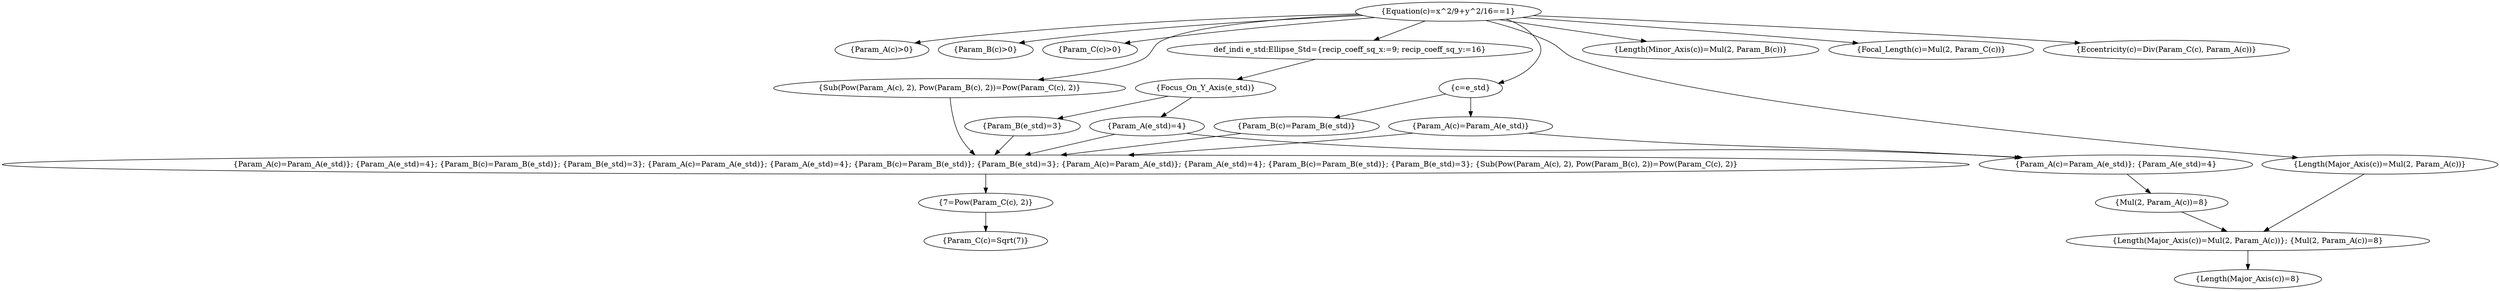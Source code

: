digraph all_progress {
	graph [bb="0,0,3953,540"];
	node [label="\N"];
	"{Equation(c)=x^2/9+y^2/16==1}"	[height=0.5,
		pos="2033.4,522",
		width=3.8149];
	"{Param_A(c)>0}"	[height=0.5,
		pos="1397.4,450",
		width=2.1088];
	"{Equation(c)=x^2/9+y^2/16==1}" -> "{Param_A(c)>0}"	[pos="e,1452.2,462.79 1913.2,512.96 1801.3,504.65 1630,489.8 1482.4,468 1476.1,467.07 1469.6,465.98 1463.1,464.82"];
	"{Param_B(c)>0}"	[height=0.5,
		pos="1566.4,450",
		width=2.0946];
	"{Equation(c)=x^2/9+y^2/16==1}" -> "{Param_B(c)>0}"	[pos="e,1621.7,462.54 1935.4,509.04 1858.1,499.2 1747.7,484.28 1651.4,468 1645.4,466.98 1639.2,465.86 1632.9,464.69"];
	"{Param_C(c)>0}"	[height=0.5,
		pos="1735.4,450",
		width=2.0946];
	"{Equation(c)=x^2/9+y^2/16==1}" -> "{Param_C(c)>0}"	[pos="e,1787.9,463.33 1968.4,505.72 1918.1,493.91 1848.8,477.63 1798.9,465.91"];
	"{Sub(Pow(Param_A(c), 2), Pow(Param_B(c), 2))=Pow(Param_C(c), 2)}"	[height=0.5,
		pos="1516.4,378",
		width=7.8809];
	"{Equation(c)=x^2/9+y^2/16==1}" -> "{Sub(Pow(Param_A(c), 2), Pow(Param_B(c), 2))=Pow(Param_C(c), 2)}"	[pos="e,1670,393.52 1974.6,505.35 1944,496.22 1906.4,483.46 1874.4,468 1848.1,455.28 1846.6,442.74 1819.4,432 1776.1,414.86 1727.1,403.25 \
1681.3,395.39"];
	"{Length(Major_Axis(c))=Mul(2, Param_A(c))}"	[height=0.5,
		pos="3762.4,234",
		width=5.2934];
	"{Equation(c)=x^2/9+y^2/16==1}" -> "{Length(Major_Axis(c))=Mul(2, Param_A(c))}"	[pos="e,3623.8,246.69 2161.2,515.07 2274.8,508.18 2431.3,494.23 2487.4,468 2508.5,458.15 2504.6,442.29 2525.4,432 2714.5,338.78 3326.5,\
273.78 3612.5,247.71"];
	"{Length(Minor_Axis(c))=Mul(2, Param_B(c))}"	[height=0.5,
		pos="2725.4,450",
		width=5.2934];
	"{Equation(c)=x^2/9+y^2/16==1}" -> "{Length(Minor_Axis(c))=Mul(2, Param_B(c))}"	[pos="e,2598.6,463.83 2139.7,510.25 2259.7,498.11 2455.4,478.31 2587.2,464.98"];
	"{Focal_Length(c)=Mul(2, Param_C(c))}"	[height=0.5,
		pos="3098.4,450",
		width=4.5541];
	"{Equation(c)=x^2/9+y^2/16==1}" -> "{Focal_Length(c)=Mul(2, Param_C(c))}"	[pos="e,2982.2,463.05 2160.6,514.99 2333.7,506.46 2653.2,489.45 2925.4,468 2940.2,466.84 2955.7,465.49 2971,464.08"];
	"{Eccentricity(c)=Div(Param_C(c), Param_A(c))}"	[height=0.5,
		pos="3476.4,450",
		width=5.4498];
	"{Equation(c)=x^2/9+y^2/16==1}" -> "{Eccentricity(c)=Div(Param_C(c), Param_A(c))}"	[pos="e,3338.7,463.19 2165.9,517.07 2392.5,509.95 2869.1,493.28 3271.4,468 3289.5,466.86 3308.5,465.51 3327.3,464.07"];
	"def_indi e_std:Ellipse_Std={recip_coeff_sq_x:=9; recip_coeff_sq_y:=16}"	[height=0.5,
		pos="2191.4,450",
		width=7.9662];
	"{Equation(c)=x^2/9+y^2/16==1}" -> "def_indi e_std:Ellipse_Std={recip_coeff_sq_x:=9; recip_coeff_sq_y:=16}"	[pos="e,2152.5,468.24 2071.3,504.23 2092.5,494.84 2119.2,483.02 2142,472.9"];
	"{c=e_std}"	[height=0.5,
		pos="1876.4,378",
		width=1.3696];
	"{Equation(c)=x^2/9+y^2/16==1}" -> "{c=e_std}"	[pos="e,1875.5,396.17 1957.5,506.59 1934.6,498.74 1911.4,486.63 1895.4,468 1881.2,451.37 1876.8,426.69 1875.8,407.54"];
	"{Param_A(c)=Param_A(e_std)}; {Param_A(e_std)=4}; {Param_B(c)=Param_B(e_std)}; {Param_B(e_std)=3}; {Param_A(c)=Param_A(e_std)}; {\
Param_A(e_std)=4}; {Param_B(c)=Param_B(e_std)}; {Param_B(e_std)=3}; {Param_A(c)=Param_A(e_std)}; {Param_A(e_std)=4}; {Param_B(c)=\
Param_B(e_std)}; {Param_B(e_std)=3}; {Sub(Pow(Param_A(c), 2), Pow(Param_B(c), 2))=Pow(Param_C(c), 2)}"	[height=0.5,
		pos="1550.4,234",
		width=43.068];
	"{Sub(Pow(Param_A(c), 2), Pow(Param_B(c), 2))=Pow(Param_C(c), 2)}" -> "{Param_A(c)=Param_A(e_std)}; {Param_A(e_std)=4}; {Param_B(c)=Param_B(e_std)}; {Param_B(e_std)=3}; {Param_A(c)=Param_A(e_std)}; {\
Param_A(e_std)=4}; {Param_B(c)=Param_B(e_std)}; {Param_B(e_std)=3}; {Param_A(c)=Param_A(e_std)}; {Param_A(e_std)=4}; {Param_B(c)=\
Param_B(e_std)}; {Param_B(e_std)=3}; {Sub(Pow(Param_A(c), 2), Pow(Param_B(c), 2))=Pow(Param_C(c), 2)}"	[pos="e,1521.9,252.26 1504.4,359.77 1493.1,341.46 1479.7,311.92 1490.4,288 1495.4,276.96 1504,267.29 1513.1,259.34"];
	"{Length(Major_Axis(c))=Mul(2, Param_A(c))}; {Mul(2, Param_A(c))=8}"	[height=0.5,
		pos="3549.4,90",
		width=8.1226];
	"{Length(Major_Axis(c))=Mul(2, Param_A(c))}" -> "{Length(Major_Axis(c))=Mul(2, Param_A(c))}; {Mul(2, Param_A(c))=8}"	[pos="e,3575.6,108.41 3736.7,215.87 3698.9,190.62 3627.9,143.31 3585,114.73"];
	"{Focus_On_Y_Axis(e_std)}"	[height=0.5,
		pos="2191.4,378",
		width=3.2462];
	"def_indi e_std:Ellipse_Std={recip_coeff_sq_x:=9; recip_coeff_sq_y:=16}" -> "{Focus_On_Y_Axis(e_std)}"	[pos="e,2191.4,396.1 2191.4,431.7 2191.4,424.41 2191.4,415.73 2191.4,407.54"];
	"{Param_A(c)=Param_A(e_std)}"	[height=0.5,
		pos="1911.4,306",
		width=3.6727];
	"{c=e_std}" -> "{Param_A(c)=Param_A(e_std)}"	[pos="e,1902.8,324.28 1884.9,360.05 1888.8,352.35 1893.4,343.03 1897.8,334.36"];
	"{Param_B(c)=Param_B(e_std)}"	[height=0.5,
		pos="1630.4,306",
		width=3.6443];
	"{c=e_std}" -> "{Param_B(c)=Param_B(e_std)}"	[pos="e,1685.6,322.7 1838.3,366.14 1800.5,355.39 1741.9,338.72 1696.5,325.81"];
	"{Param_A(e_std)=4}"	[height=0.5,
		pos="2352.4,306",
		width=2.5353];
	"{Focus_On_Y_Axis(e_std)}" -> "{Param_A(e_std)=4}"	[pos="e,2315.8,322.95 2229.2,360.59 2251.9,350.7 2281.1,338.01 2305.4,327.47"];
	"{Param_B(e_std)=3}"	[height=0.5,
		pos="2152.4,306",
		width=2.5211];
	"{Focus_On_Y_Axis(e_std)}" -> "{Param_B(e_std)=3}"	[pos="e,2162,324.1 2181.8,359.7 2177.5,351.98 2172.3,342.71 2167.5,334.11"];
	"{Param_A(e_std)=4}" -> "{Param_A(c)=Param_A(e_std)}; {Param_A(e_std)=4}; {Param_B(c)=Param_B(e_std)}; {Param_B(e_std)=3}; {Param_A(c)=Param_A(e_std)}; {\
Param_A(e_std)=4}; {Param_B(c)=Param_B(e_std)}; {Param_B(e_std)=3}; {Param_A(c)=Param_A(e_std)}; {Param_A(e_std)=4}; {Param_B(c)=\
Param_B(e_std)}; {Param_B(e_std)=3}; {Sub(Pow(Param_A(c), 2), Pow(Param_B(c), 2))=Pow(Param_C(c), 2)}"	[pos="e,1859.5,252.1 2287.2,293.01 2275.7,291.15 2263.7,289.38 2252.4,288 2128,272.76 1990.6,261.23 1870.6,252.88"];
	"{Param_A(c)=Param_A(e_std)}; {Param_A(e_std)=4}"	[height=0.5,
		pos="3336.4,234",
		width=6.0469];
	"{Param_A(e_std)=4}" -> "{Param_A(c)=Param_A(e_std)}; {Param_A(e_std)=4}"	[pos="e,3181.1,246.98 2426.5,295.14 2447.7,292.54 2471,289.93 2492.4,288 2766,263.43 2835.4,270.26 3109.4,252 3129,250.7 3149.5,249.26 \
3169.8,247.79"];
	"{Param_B(e_std)=3}" -> "{Param_A(c)=Param_A(e_std)}; {Param_A(e_std)=4}; {Param_B(c)=Param_B(e_std)}; {Param_B(e_std)=3}; {Param_A(c)=Param_A(e_std)}; {\
Param_A(e_std)=4}; {Param_B(c)=Param_B(e_std)}; {Param_B(e_std)=3}; {Param_A(c)=Param_A(e_std)}; {Param_A(e_std)=4}; {Param_B(c)=\
Param_B(e_std)}; {Param_B(e_std)=3}; {Sub(Pow(Param_A(c), 2), Pow(Param_B(c), 2))=Pow(Param_C(c), 2)}"	[pos="e,1741.8,252.34 2086.6,293.21 2075.3,291.34 2063.5,289.52 2052.4,288 1954.2,274.48 1844.7,262.55 1753.1,253.46"];
	"{Param_A(c)=Param_A(e_std)}" -> "{Param_A(c)=Param_A(e_std)}; {Param_A(e_std)=4}; {Param_B(c)=Param_B(e_std)}; {Param_B(e_std)=3}; {Param_A(c)=Param_A(e_std)}; {\
Param_A(e_std)=4}; {Param_B(c)=Param_B(e_std)}; {Param_B(e_std)=3}; {Param_A(c)=Param_A(e_std)}; {Param_A(e_std)=4}; {Param_B(c)=\
Param_B(e_std)}; {Param_B(e_std)=3}; {Sub(Pow(Param_A(c), 2), Pow(Param_B(c), 2))=Pow(Param_C(c), 2)}"	[pos="e,1640.2,252.41 1837.5,290.67 1783.8,280.26 1710.6,266.05 1651.5,254.59"];
	"{Param_A(c)=Param_A(e_std)}" -> "{Param_A(c)=Param_A(e_std)}; {Param_A(e_std)=4}"	[pos="e,3184.5,247.24 2003.5,292.75 2019.8,290.91 2036.6,289.22 2052.4,288 2521.1,251.83 2640.1,277.56 3109.4,252 3130.1,250.87 3151.8,\
249.5 3173.3,248.02"];
	"{Param_B(c)=Param_B(e_std)}" -> "{Param_A(c)=Param_A(e_std)}; {Param_A(e_std)=4}; {Param_B(c)=Param_B(e_std)}; {Param_B(e_std)=3}; {Param_A(c)=Param_A(e_std)}; {\
Param_A(e_std)=4}; {Param_B(c)=Param_B(e_std)}; {Param_B(e_std)=3}; {Param_A(c)=Param_A(e_std)}; {Param_A(e_std)=4}; {Param_B(c)=\
Param_B(e_std)}; {Param_B(e_std)=3}; {Sub(Pow(Param_A(c), 2), Pow(Param_B(c), 2))=Pow(Param_C(c), 2)}"	[pos="e,1570.2,252.28 1611.1,288.05 1601.4,279.58 1589.5,269.17 1578.8,259.82"];
	"{7=Pow(Param_C(c), 2)}"	[height=0.5,
		pos="1550.4,162",
		width=2.9903];
	"{Param_A(c)=Param_A(e_std)}; {Param_A(e_std)=4}; {Param_B(c)=Param_B(e_std)}; {Param_B(e_std)=3}; {Param_A(c)=Param_A(e_std)}; {\
Param_A(e_std)=4}; {Param_B(c)=Param_B(e_std)}; {Param_B(e_std)=3}; {Param_A(c)=Param_A(e_std)}; {Param_A(e_std)=4}; {Param_B(c)=\
Param_B(e_std)}; {Param_B(e_std)=3}; {Sub(Pow(Param_A(c), 2), Pow(Param_B(c), 2))=Pow(Param_C(c), 2)}" -> "{7=Pow(Param_C(c), 2)}"	[pos="e,1550.4,180.1 1550.4,215.7 1550.4,208.41 1550.4,199.73 1550.4,191.54"];
	"{Param_C(c)=Sqrt(7)}"	[height=0.5,
		pos="1550.4,90",
		width=2.6917];
	"{7=Pow(Param_C(c), 2)}" -> "{Param_C(c)=Sqrt(7)}"	[pos="e,1550.4,108.1 1550.4,143.7 1550.4,136.41 1550.4,127.73 1550.4,119.54"];
	"{Mul(2, Param_A(c))=8}"	[height=0.5,
		pos="3408.4,162",
		width=2.9903];
	"{Param_A(c)=Param_A(e_std)}; {Param_A(e_std)=4}" -> "{Mul(2, Param_A(c))=8}"	[pos="e,3390.8,180.1 3354.2,215.7 3362.9,207.3 3373.4,197.07 3382.9,187.86"];
	"{Mul(2, Param_A(c))=8}" -> "{Length(Major_Axis(c))=Mul(2, Param_A(c))}; {Mul(2, Param_A(c))=8}"	[pos="e,3514.8,108.2 3441.9,144.41 3460.6,135.12 3484.2,123.4 3504.5,113.31"];
	"{Length(Major_Axis(c))=8}"	[height=0.5,
		pos="3549.4,18",
		width=3.2746];
	"{Length(Major_Axis(c))=Mul(2, Param_A(c))}; {Mul(2, Param_A(c))=8}" -> "{Length(Major_Axis(c))=8}"	[pos="e,3549.4,36.104 3549.4,71.697 3549.4,64.407 3549.4,55.726 3549.4,47.536"];
}
